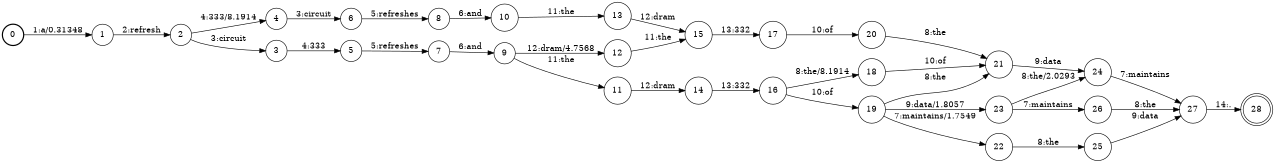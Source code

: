 digraph FST {
rankdir = LR;
size = "8.5,11";
label = "";
center = 1;
orientation = Portrait;
ranksep = "0.4";
nodesep = "0.25";
0 [label = "0", shape = circle, style = bold, fontsize = 14]
	0 -> 1 [label = "1:a/0.31348", fontsize = 14];
1 [label = "1", shape = circle, style = solid, fontsize = 14]
	1 -> 2 [label = "2:refresh", fontsize = 14];
2 [label = "2", shape = circle, style = solid, fontsize = 14]
	2 -> 3 [label = "3:circuit", fontsize = 14];
	2 -> 4 [label = "4:333/8.1914", fontsize = 14];
3 [label = "3", shape = circle, style = solid, fontsize = 14]
	3 -> 5 [label = "4:333", fontsize = 14];
4 [label = "4", shape = circle, style = solid, fontsize = 14]
	4 -> 6 [label = "3:circuit", fontsize = 14];
5 [label = "5", shape = circle, style = solid, fontsize = 14]
	5 -> 7 [label = "5:refreshes", fontsize = 14];
6 [label = "6", shape = circle, style = solid, fontsize = 14]
	6 -> 8 [label = "5:refreshes", fontsize = 14];
7 [label = "7", shape = circle, style = solid, fontsize = 14]
	7 -> 9 [label = "6:and", fontsize = 14];
8 [label = "8", shape = circle, style = solid, fontsize = 14]
	8 -> 10 [label = "6:and", fontsize = 14];
9 [label = "9", shape = circle, style = solid, fontsize = 14]
	9 -> 11 [label = "11:the", fontsize = 14];
	9 -> 12 [label = "12:dram/4.7568", fontsize = 14];
10 [label = "10", shape = circle, style = solid, fontsize = 14]
	10 -> 13 [label = "11:the", fontsize = 14];
11 [label = "11", shape = circle, style = solid, fontsize = 14]
	11 -> 14 [label = "12:dram", fontsize = 14];
12 [label = "12", shape = circle, style = solid, fontsize = 14]
	12 -> 15 [label = "11:the", fontsize = 14];
13 [label = "13", shape = circle, style = solid, fontsize = 14]
	13 -> 15 [label = "12:dram", fontsize = 14];
14 [label = "14", shape = circle, style = solid, fontsize = 14]
	14 -> 16 [label = "13:332", fontsize = 14];
15 [label = "15", shape = circle, style = solid, fontsize = 14]
	15 -> 17 [label = "13:332", fontsize = 14];
16 [label = "16", shape = circle, style = solid, fontsize = 14]
	16 -> 19 [label = "10:of", fontsize = 14];
	16 -> 18 [label = "8:the/8.1914", fontsize = 14];
17 [label = "17", shape = circle, style = solid, fontsize = 14]
	17 -> 20 [label = "10:of", fontsize = 14];
18 [label = "18", shape = circle, style = solid, fontsize = 14]
	18 -> 21 [label = "10:of", fontsize = 14];
19 [label = "19", shape = circle, style = solid, fontsize = 14]
	19 -> 22 [label = "7:maintains/1.7549", fontsize = 14];
	19 -> 23 [label = "9:data/1.8057", fontsize = 14];
	19 -> 21 [label = "8:the", fontsize = 14];
20 [label = "20", shape = circle, style = solid, fontsize = 14]
	20 -> 21 [label = "8:the", fontsize = 14];
21 [label = "21", shape = circle, style = solid, fontsize = 14]
	21 -> 24 [label = "9:data", fontsize = 14];
22 [label = "22", shape = circle, style = solid, fontsize = 14]
	22 -> 25 [label = "8:the", fontsize = 14];
23 [label = "23", shape = circle, style = solid, fontsize = 14]
	23 -> 26 [label = "7:maintains", fontsize = 14];
	23 -> 24 [label = "8:the/2.0293", fontsize = 14];
24 [label = "24", shape = circle, style = solid, fontsize = 14]
	24 -> 27 [label = "7:maintains", fontsize = 14];
25 [label = "25", shape = circle, style = solid, fontsize = 14]
	25 -> 27 [label = "9:data", fontsize = 14];
26 [label = "26", shape = circle, style = solid, fontsize = 14]
	26 -> 27 [label = "8:the", fontsize = 14];
27 [label = "27", shape = circle, style = solid, fontsize = 14]
	27 -> 28 [label = "14:.", fontsize = 14];
28 [label = "28", shape = doublecircle, style = solid, fontsize = 14]
}
